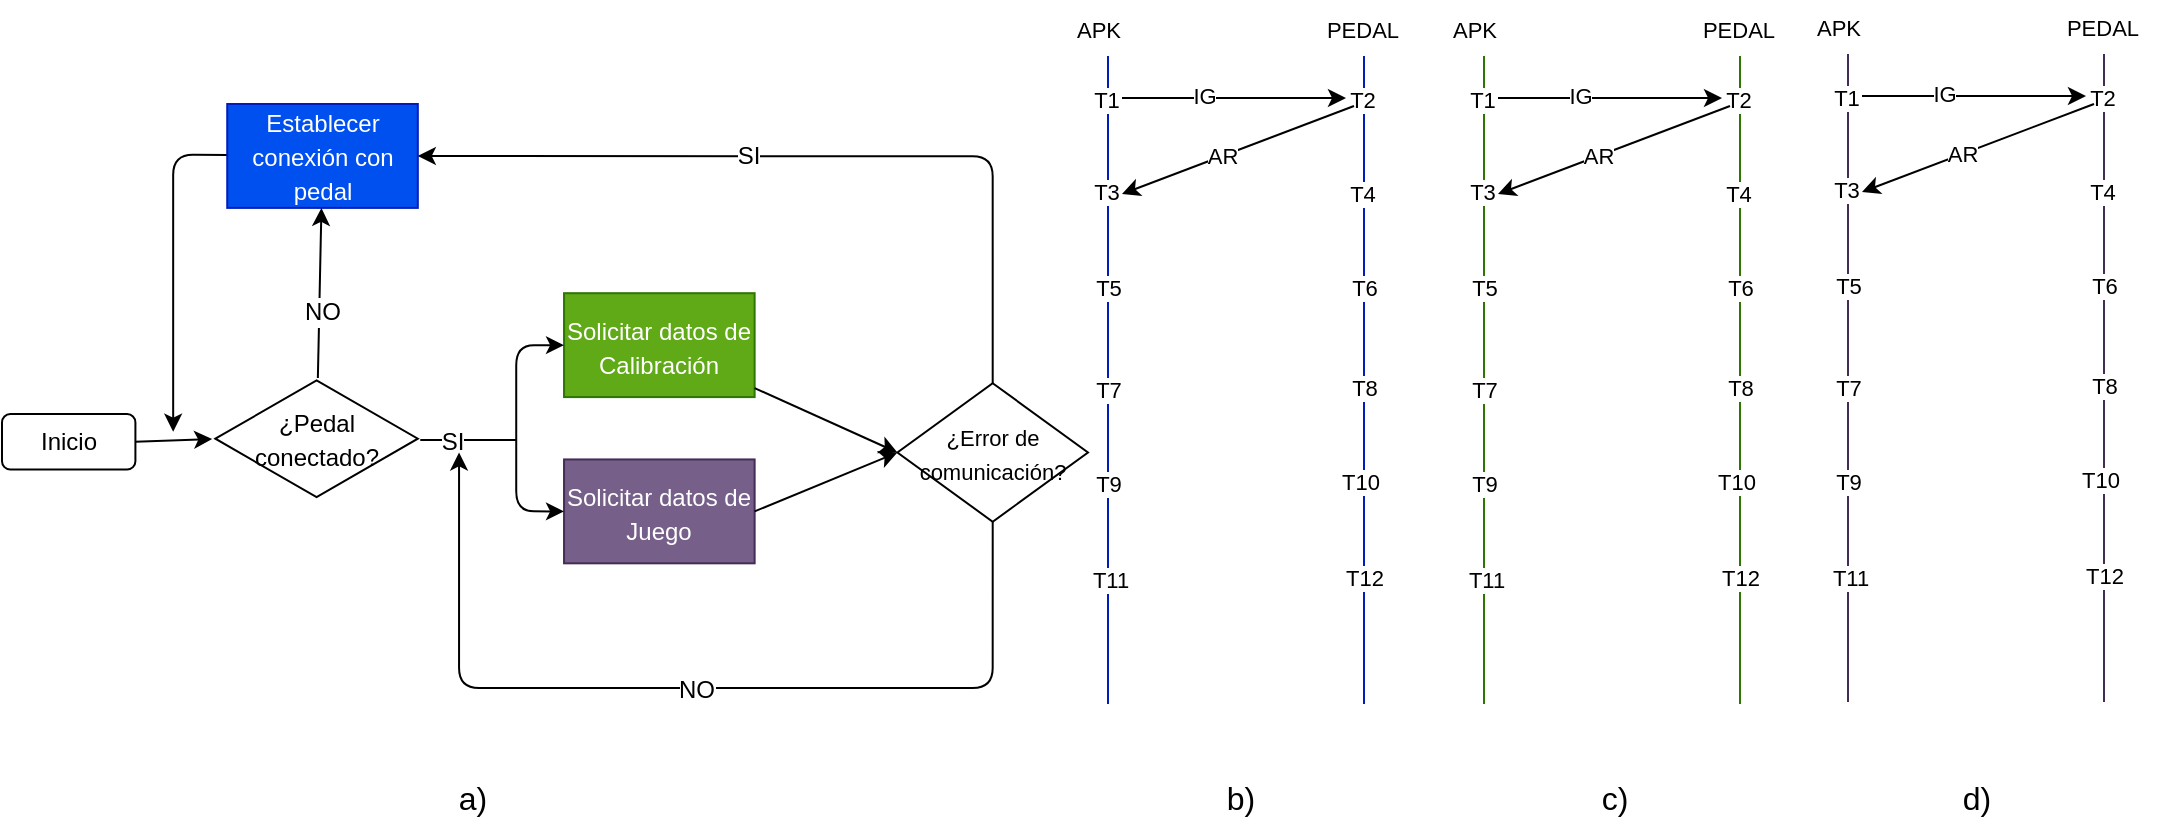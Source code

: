 <mxfile>
    <diagram id="wTpOdN2PF1R05swAv0fY" name="Page-1">
        <mxGraphModel dx="899" dy="649" grid="1" gridSize="4" guides="1" tooltips="1" connect="1" arrows="1" fold="1" page="1" pageScale="1" pageWidth="1100" pageHeight="850" math="0" shadow="0">
            <root>
                <mxCell id="0"/>
                <mxCell id="1" parent="0"/>
                <mxCell id="31" value="" style="group" vertex="1" connectable="0" parent="1">
                    <mxGeometry x="5" y="284" width="540" height="292" as="geometry"/>
                </mxCell>
                <mxCell id="2" value="&lt;font style=&quot;font-size: 12px;&quot;&gt;Inicio&lt;/font&gt;" style="rounded=1;whiteSpace=wrap;html=1;" parent="31" vertex="1">
                    <mxGeometry y="146.062" width="66.705" height="27.707" as="geometry"/>
                </mxCell>
                <mxCell id="30" value="" style="group" vertex="1" connectable="0" parent="31">
                    <mxGeometry x="85.587" y="-9" width="457.413" height="292.0" as="geometry"/>
                </mxCell>
                <mxCell id="6" value="&lt;font style=&quot;font-size: 12px;&quot;&gt;¿Pedal conectado?&lt;/font&gt;" style="html=1;whiteSpace=wrap;aspect=fixed;shape=isoRectangle;fontSize=14;" parent="30" vertex="1">
                    <mxGeometry x="21.105" y="137.001" width="101.218" height="60.737" as="geometry"/>
                </mxCell>
                <mxCell id="9" value="&lt;font style=&quot;font-size: 12px;&quot;&gt;Solicitar datos de Calibración&lt;/font&gt;" style="whiteSpace=wrap;html=1;fontSize=14;fillColor=#60a917;fontColor=#ffffff;strokeColor=#2D7600;" parent="30" vertex="1">
                    <mxGeometry x="195.433" y="94.593" width="95.293" height="51.95" as="geometry"/>
                </mxCell>
                <mxCell id="17" style="edgeStyle=none;html=1;fontSize=12;" parent="30" source="11" edge="1">
                    <mxGeometry relative="1" as="geometry">
                        <mxPoint y="163.856" as="targetPoint"/>
                        <Array as="points">
                            <mxPoint y="25.321"/>
                        </Array>
                    </mxGeometry>
                </mxCell>
                <mxCell id="11" value="&lt;font style=&quot;font-size: 12px;&quot;&gt;Establecer conexión con pedal&lt;/font&gt;" style="whiteSpace=wrap;html=1;fontSize=14;fillColor=#0050ef;fontColor=#ffffff;strokeColor=#001DBC;" parent="30" vertex="1">
                    <mxGeometry x="27.027" width="95.293" height="51.95" as="geometry"/>
                </mxCell>
                <mxCell id="12" value="" style="edgeStyle=none;html=1;fontSize=12;" parent="30" source="6" target="11" edge="1">
                    <mxGeometry relative="1" as="geometry"/>
                </mxCell>
                <mxCell id="13" value="NO" style="edgeLabel;html=1;align=center;verticalAlign=middle;resizable=0;points=[];fontSize=12;" parent="12" vertex="1" connectable="0">
                    <mxGeometry x="-0.208" y="-1" relative="1" as="geometry">
                        <mxPoint as="offset"/>
                    </mxGeometry>
                </mxCell>
                <mxCell id="18" value="&lt;font style=&quot;font-size: 12px;&quot;&gt;Solicitar datos de Juego&lt;/font&gt;" style="whiteSpace=wrap;html=1;fontSize=14;fillColor=#76608a;fontColor=#ffffff;strokeColor=#432D57;" parent="30" vertex="1">
                    <mxGeometry x="195.433" y="177.714" width="95.293" height="51.95" as="geometry"/>
                </mxCell>
                <mxCell id="19" value="" style="endArrow=classic;startArrow=classic;html=1;fontSize=12;entryX=0;entryY=0.5;entryDx=0;entryDy=0;exitX=0;exitY=0.5;exitDx=0;exitDy=0;" parent="30" source="9" target="18" edge="1">
                    <mxGeometry width="50" height="50" relative="1" as="geometry">
                        <mxPoint x="168.35" y="130.954" as="sourcePoint"/>
                        <mxPoint x="208.056" y="87.662" as="targetPoint"/>
                        <Array as="points">
                            <mxPoint x="171.527" y="120.564"/>
                            <mxPoint x="171.527" y="167.319"/>
                            <mxPoint x="171.527" y="203.684"/>
                        </Array>
                    </mxGeometry>
                </mxCell>
                <mxCell id="20" value="" style="endArrow=none;html=1;fontSize=12;exitX=1.012;exitY=0.51;exitDx=0;exitDy=0;exitPerimeter=0;" parent="30" source="6" edge="1">
                    <mxGeometry width="50" height="50" relative="1" as="geometry">
                        <mxPoint x="123.881" y="203.684" as="sourcePoint"/>
                        <mxPoint x="171.413" y="168" as="targetPoint"/>
                    </mxGeometry>
                </mxCell>
                <mxCell id="22" value="SI" style="edgeLabel;html=1;align=center;verticalAlign=middle;resizable=0;points=[];fontSize=12;" parent="20" vertex="1" connectable="0">
                    <mxGeometry x="-0.362" y="-1" relative="1" as="geometry">
                        <mxPoint as="offset"/>
                    </mxGeometry>
                </mxCell>
                <mxCell id="26" style="edgeStyle=none;html=1;exitX=0.5;exitY=0;exitDx=0;exitDy=0;entryX=1;entryY=0.5;entryDx=0;entryDy=0;fontSize=12;" parent="30" source="23" target="11" edge="1">
                    <mxGeometry relative="1" as="geometry">
                        <Array as="points">
                            <mxPoint x="409.759" y="26.187"/>
                        </Array>
                    </mxGeometry>
                </mxCell>
                <mxCell id="27" value="SI" style="edgeLabel;html=1;align=center;verticalAlign=middle;resizable=0;points=[];fontSize=12;" parent="26" vertex="1" connectable="0">
                    <mxGeometry x="0.173" relative="1" as="geometry">
                        <mxPoint x="-1" as="offset"/>
                    </mxGeometry>
                </mxCell>
                <mxCell id="28" style="edgeStyle=none;html=1;exitX=0.5;exitY=1;exitDx=0;exitDy=0;fontSize=12;" parent="30" source="23" edge="1">
                    <mxGeometry relative="1" as="geometry">
                        <mxPoint x="142.939" y="174.246" as="targetPoint"/>
                        <Array as="points">
                            <mxPoint x="409.759" y="292.0"/>
                            <mxPoint x="142.939" y="292.0"/>
                        </Array>
                    </mxGeometry>
                </mxCell>
                <mxCell id="29" value="NO" style="edgeLabel;html=1;align=center;verticalAlign=middle;resizable=0;points=[];fontSize=12;" parent="28" vertex="1" connectable="0">
                    <mxGeometry x="-0.01" y="1" relative="1" as="geometry">
                        <mxPoint as="offset"/>
                    </mxGeometry>
                </mxCell>
                <mxCell id="23" value="&lt;font style=&quot;font-size: 11px;&quot;&gt;¿Error de comunicación?&lt;/font&gt;" style="rhombus;whiteSpace=wrap;html=1;fontSize=14;" parent="30" vertex="1">
                    <mxGeometry x="362.12" y="139.612" width="95.293" height="69.267" as="geometry"/>
                </mxCell>
                <mxCell id="24" value="" style="edgeStyle=none;html=1;fontSize=12;entryX=0;entryY=0.5;entryDx=0;entryDy=0;" parent="30" source="9" target="23" edge="1">
                    <mxGeometry relative="1" as="geometry"/>
                </mxCell>
                <mxCell id="25" style="edgeStyle=none;html=1;exitX=1;exitY=0.5;exitDx=0;exitDy=0;entryX=0;entryY=0.5;entryDx=0;entryDy=0;fontSize=12;" parent="30" source="18" target="23" edge="1">
                    <mxGeometry relative="1" as="geometry"/>
                </mxCell>
                <mxCell id="4" style="edgeStyle=none;html=1;exitX=1;exitY=0.5;exitDx=0;exitDy=0;fontSize=14;entryX=-0.016;entryY=0.503;entryDx=0;entryDy=0;entryPerimeter=0;" parent="31" source="2" target="6" edge="1">
                    <mxGeometry relative="1" as="geometry">
                        <mxPoint x="-12.706" y="9.083" as="targetPoint"/>
                    </mxGeometry>
                </mxCell>
                <mxCell id="56" value="" style="group" vertex="1" connectable="0" parent="1">
                    <mxGeometry x="531" y="224" width="184" height="351" as="geometry"/>
                </mxCell>
                <mxCell id="36" value="" style="endArrow=none;html=1;fillColor=#0050ef;strokeColor=#001DBC;" edge="1" parent="56">
                    <mxGeometry width="50" height="50" relative="1" as="geometry">
                        <mxPoint x="27" y="351" as="sourcePoint"/>
                        <mxPoint x="27" y="27" as="targetPoint"/>
                    </mxGeometry>
                </mxCell>
                <mxCell id="40" value="T1" style="edgeLabel;html=1;align=center;verticalAlign=middle;resizable=0;points=[];fontSize=11;" vertex="1" connectable="0" parent="36">
                    <mxGeometry x="0.843" y="1" relative="1" as="geometry">
                        <mxPoint y="-4" as="offset"/>
                    </mxGeometry>
                </mxCell>
                <mxCell id="44" value="T3" style="edgeLabel;html=1;align=center;verticalAlign=middle;resizable=0;points=[];fontSize=11;" vertex="1" connectable="0" parent="36">
                    <mxGeometry x="0.583" y="1" relative="1" as="geometry">
                        <mxPoint as="offset"/>
                    </mxGeometry>
                </mxCell>
                <mxCell id="46" value="T5" style="edgeLabel;html=1;align=center;verticalAlign=middle;resizable=0;points=[];fontSize=11;" vertex="1" connectable="0" parent="36">
                    <mxGeometry x="0.286" relative="1" as="geometry">
                        <mxPoint as="offset"/>
                    </mxGeometry>
                </mxCell>
                <mxCell id="48" value="T7" style="edgeLabel;html=1;align=center;verticalAlign=middle;resizable=0;points=[];fontSize=11;" vertex="1" connectable="0" parent="36">
                    <mxGeometry x="-0.029" relative="1" as="geometry">
                        <mxPoint as="offset"/>
                    </mxGeometry>
                </mxCell>
                <mxCell id="50" value="T9" style="edgeLabel;html=1;align=center;verticalAlign=middle;resizable=0;points=[];fontSize=11;" vertex="1" connectable="0" parent="36">
                    <mxGeometry x="-0.318" relative="1" as="geometry">
                        <mxPoint as="offset"/>
                    </mxGeometry>
                </mxCell>
                <mxCell id="52" value="T11" style="edgeLabel;html=1;align=center;verticalAlign=middle;resizable=0;points=[];fontSize=11;" vertex="1" connectable="0" parent="36">
                    <mxGeometry x="-0.615" y="-1" relative="1" as="geometry">
                        <mxPoint as="offset"/>
                    </mxGeometry>
                </mxCell>
                <mxCell id="37" value="" style="endArrow=none;html=1;fillColor=#0050ef;strokeColor=#001DBC;" edge="1" parent="56">
                    <mxGeometry width="50" height="50" relative="1" as="geometry">
                        <mxPoint x="155" y="351" as="sourcePoint"/>
                        <mxPoint x="155" y="27" as="targetPoint"/>
                    </mxGeometry>
                </mxCell>
                <mxCell id="41" value="T2" style="edgeLabel;html=1;align=center;verticalAlign=middle;resizable=0;points=[];fontSize=11;" vertex="1" connectable="0" parent="37">
                    <mxGeometry x="0.843" y="1" relative="1" as="geometry">
                        <mxPoint y="-4" as="offset"/>
                    </mxGeometry>
                </mxCell>
                <mxCell id="45" value="T4" style="edgeLabel;html=1;align=center;verticalAlign=middle;resizable=0;points=[];fontSize=11;" vertex="1" connectable="0" parent="37">
                    <mxGeometry x="0.576" y="1" relative="1" as="geometry">
                        <mxPoint as="offset"/>
                    </mxGeometry>
                </mxCell>
                <mxCell id="47" value="T6" style="edgeLabel;html=1;align=center;verticalAlign=middle;resizable=0;points=[];fontSize=11;" vertex="1" connectable="0" parent="37">
                    <mxGeometry x="0.284" relative="1" as="geometry">
                        <mxPoint as="offset"/>
                    </mxGeometry>
                </mxCell>
                <mxCell id="49" value="T8" style="edgeLabel;html=1;align=center;verticalAlign=middle;resizable=0;points=[];fontSize=11;" vertex="1" connectable="0" parent="37">
                    <mxGeometry x="-0.023" relative="1" as="geometry">
                        <mxPoint as="offset"/>
                    </mxGeometry>
                </mxCell>
                <mxCell id="51" value="T10" style="edgeLabel;html=1;align=center;verticalAlign=middle;resizable=0;points=[];fontSize=11;" vertex="1" connectable="0" parent="37">
                    <mxGeometry x="-0.313" y="2" relative="1" as="geometry">
                        <mxPoint as="offset"/>
                    </mxGeometry>
                </mxCell>
                <mxCell id="53" value="T12" style="edgeLabel;html=1;align=center;verticalAlign=middle;resizable=0;points=[];fontSize=11;" vertex="1" connectable="0" parent="37">
                    <mxGeometry x="-0.612" relative="1" as="geometry">
                        <mxPoint as="offset"/>
                    </mxGeometry>
                </mxCell>
                <mxCell id="38" value="APK" style="text;html=1;align=center;verticalAlign=middle;resizable=0;points=[];autosize=1;strokeColor=none;fillColor=none;fontSize=11;" vertex="1" parent="56">
                    <mxGeometry width="44" height="28" as="geometry"/>
                </mxCell>
                <mxCell id="39" value="PEDAL" style="text;html=1;align=center;verticalAlign=middle;resizable=0;points=[];autosize=1;strokeColor=none;fillColor=none;fontSize=11;" vertex="1" parent="56">
                    <mxGeometry x="124" width="60" height="28" as="geometry"/>
                </mxCell>
                <mxCell id="42" value="" style="endArrow=classic;html=1;fontSize=11;" edge="1" parent="56">
                    <mxGeometry width="50" height="50" relative="1" as="geometry">
                        <mxPoint x="34" y="48" as="sourcePoint"/>
                        <mxPoint x="146" y="48" as="targetPoint"/>
                    </mxGeometry>
                </mxCell>
                <mxCell id="43" value="IG" style="edgeLabel;html=1;align=center;verticalAlign=middle;resizable=0;points=[];fontSize=11;" vertex="1" connectable="0" parent="42">
                    <mxGeometry x="-0.264" y="1" relative="1" as="geometry">
                        <mxPoint as="offset"/>
                    </mxGeometry>
                </mxCell>
                <mxCell id="54" value="" style="endArrow=classic;html=1;fontSize=11;" edge="1" parent="56">
                    <mxGeometry width="50" height="50" relative="1" as="geometry">
                        <mxPoint x="150" y="52" as="sourcePoint"/>
                        <mxPoint x="34" y="96" as="targetPoint"/>
                    </mxGeometry>
                </mxCell>
                <mxCell id="55" value="AR" style="edgeLabel;html=1;align=center;verticalAlign=middle;resizable=0;points=[];fontSize=11;" vertex="1" connectable="0" parent="54">
                    <mxGeometry x="0.14" relative="1" as="geometry">
                        <mxPoint as="offset"/>
                    </mxGeometry>
                </mxCell>
                <mxCell id="57" value="" style="group" vertex="1" connectable="0" parent="1">
                    <mxGeometry x="719" y="224" width="184" height="351" as="geometry"/>
                </mxCell>
                <mxCell id="58" value="" style="endArrow=none;html=1;fillColor=#60a917;strokeColor=#2D7600;" edge="1" parent="57">
                    <mxGeometry width="50" height="50" relative="1" as="geometry">
                        <mxPoint x="27" y="351" as="sourcePoint"/>
                        <mxPoint x="27" y="27" as="targetPoint"/>
                    </mxGeometry>
                </mxCell>
                <mxCell id="59" value="T1" style="edgeLabel;html=1;align=center;verticalAlign=middle;resizable=0;points=[];fontSize=11;" vertex="1" connectable="0" parent="58">
                    <mxGeometry x="0.843" y="1" relative="1" as="geometry">
                        <mxPoint y="-4" as="offset"/>
                    </mxGeometry>
                </mxCell>
                <mxCell id="60" value="T3" style="edgeLabel;html=1;align=center;verticalAlign=middle;resizable=0;points=[];fontSize=11;" vertex="1" connectable="0" parent="58">
                    <mxGeometry x="0.583" y="1" relative="1" as="geometry">
                        <mxPoint as="offset"/>
                    </mxGeometry>
                </mxCell>
                <mxCell id="61" value="T5" style="edgeLabel;html=1;align=center;verticalAlign=middle;resizable=0;points=[];fontSize=11;" vertex="1" connectable="0" parent="58">
                    <mxGeometry x="0.286" relative="1" as="geometry">
                        <mxPoint as="offset"/>
                    </mxGeometry>
                </mxCell>
                <mxCell id="62" value="T7" style="edgeLabel;html=1;align=center;verticalAlign=middle;resizable=0;points=[];fontSize=11;" vertex="1" connectable="0" parent="58">
                    <mxGeometry x="-0.029" relative="1" as="geometry">
                        <mxPoint as="offset"/>
                    </mxGeometry>
                </mxCell>
                <mxCell id="63" value="T9" style="edgeLabel;html=1;align=center;verticalAlign=middle;resizable=0;points=[];fontSize=11;" vertex="1" connectable="0" parent="58">
                    <mxGeometry x="-0.318" relative="1" as="geometry">
                        <mxPoint as="offset"/>
                    </mxGeometry>
                </mxCell>
                <mxCell id="64" value="T11" style="edgeLabel;html=1;align=center;verticalAlign=middle;resizable=0;points=[];fontSize=11;" vertex="1" connectable="0" parent="58">
                    <mxGeometry x="-0.615" y="-1" relative="1" as="geometry">
                        <mxPoint as="offset"/>
                    </mxGeometry>
                </mxCell>
                <mxCell id="65" value="" style="endArrow=none;html=1;fillColor=#60a917;strokeColor=#2D7600;" edge="1" parent="57">
                    <mxGeometry width="50" height="50" relative="1" as="geometry">
                        <mxPoint x="155" y="351" as="sourcePoint"/>
                        <mxPoint x="155" y="27" as="targetPoint"/>
                    </mxGeometry>
                </mxCell>
                <mxCell id="66" value="T2" style="edgeLabel;html=1;align=center;verticalAlign=middle;resizable=0;points=[];fontSize=11;" vertex="1" connectable="0" parent="65">
                    <mxGeometry x="0.843" y="1" relative="1" as="geometry">
                        <mxPoint y="-4" as="offset"/>
                    </mxGeometry>
                </mxCell>
                <mxCell id="67" value="T4" style="edgeLabel;html=1;align=center;verticalAlign=middle;resizable=0;points=[];fontSize=11;" vertex="1" connectable="0" parent="65">
                    <mxGeometry x="0.576" y="1" relative="1" as="geometry">
                        <mxPoint as="offset"/>
                    </mxGeometry>
                </mxCell>
                <mxCell id="68" value="T6" style="edgeLabel;html=1;align=center;verticalAlign=middle;resizable=0;points=[];fontSize=11;" vertex="1" connectable="0" parent="65">
                    <mxGeometry x="0.284" relative="1" as="geometry">
                        <mxPoint as="offset"/>
                    </mxGeometry>
                </mxCell>
                <mxCell id="69" value="T8" style="edgeLabel;html=1;align=center;verticalAlign=middle;resizable=0;points=[];fontSize=11;" vertex="1" connectable="0" parent="65">
                    <mxGeometry x="-0.023" relative="1" as="geometry">
                        <mxPoint as="offset"/>
                    </mxGeometry>
                </mxCell>
                <mxCell id="70" value="T10" style="edgeLabel;html=1;align=center;verticalAlign=middle;resizable=0;points=[];fontSize=11;" vertex="1" connectable="0" parent="65">
                    <mxGeometry x="-0.313" y="2" relative="1" as="geometry">
                        <mxPoint as="offset"/>
                    </mxGeometry>
                </mxCell>
                <mxCell id="71" value="T12" style="edgeLabel;html=1;align=center;verticalAlign=middle;resizable=0;points=[];fontSize=11;" vertex="1" connectable="0" parent="65">
                    <mxGeometry x="-0.612" relative="1" as="geometry">
                        <mxPoint as="offset"/>
                    </mxGeometry>
                </mxCell>
                <mxCell id="72" value="APK" style="text;html=1;align=center;verticalAlign=middle;resizable=0;points=[];autosize=1;strokeColor=none;fillColor=none;fontSize=11;" vertex="1" parent="57">
                    <mxGeometry width="44" height="28" as="geometry"/>
                </mxCell>
                <mxCell id="73" value="PEDAL" style="text;html=1;align=center;verticalAlign=middle;resizable=0;points=[];autosize=1;strokeColor=none;fillColor=none;fontSize=11;" vertex="1" parent="57">
                    <mxGeometry x="124" width="60" height="28" as="geometry"/>
                </mxCell>
                <mxCell id="74" value="" style="endArrow=classic;html=1;fontSize=11;" edge="1" parent="57">
                    <mxGeometry width="50" height="50" relative="1" as="geometry">
                        <mxPoint x="34" y="48" as="sourcePoint"/>
                        <mxPoint x="146" y="48" as="targetPoint"/>
                    </mxGeometry>
                </mxCell>
                <mxCell id="75" value="IG" style="edgeLabel;html=1;align=center;verticalAlign=middle;resizable=0;points=[];fontSize=11;" vertex="1" connectable="0" parent="74">
                    <mxGeometry x="-0.264" y="1" relative="1" as="geometry">
                        <mxPoint as="offset"/>
                    </mxGeometry>
                </mxCell>
                <mxCell id="76" value="" style="endArrow=classic;html=1;fontSize=11;" edge="1" parent="57">
                    <mxGeometry width="50" height="50" relative="1" as="geometry">
                        <mxPoint x="150" y="52" as="sourcePoint"/>
                        <mxPoint x="34" y="96" as="targetPoint"/>
                    </mxGeometry>
                </mxCell>
                <mxCell id="77" value="AR" style="edgeLabel;html=1;align=center;verticalAlign=middle;resizable=0;points=[];fontSize=11;" vertex="1" connectable="0" parent="76">
                    <mxGeometry x="0.14" relative="1" as="geometry">
                        <mxPoint as="offset"/>
                    </mxGeometry>
                </mxCell>
                <mxCell id="78" value="" style="group" vertex="1" connectable="0" parent="1">
                    <mxGeometry x="901" y="223" width="184" height="351" as="geometry"/>
                </mxCell>
                <mxCell id="79" value="" style="endArrow=none;html=1;fillColor=#76608a;strokeColor=#432D57;" edge="1" parent="78">
                    <mxGeometry width="50" height="50" relative="1" as="geometry">
                        <mxPoint x="27" y="351" as="sourcePoint"/>
                        <mxPoint x="27" y="27" as="targetPoint"/>
                    </mxGeometry>
                </mxCell>
                <mxCell id="80" value="T1" style="edgeLabel;html=1;align=center;verticalAlign=middle;resizable=0;points=[];fontSize=11;" vertex="1" connectable="0" parent="79">
                    <mxGeometry x="0.843" y="1" relative="1" as="geometry">
                        <mxPoint y="-4" as="offset"/>
                    </mxGeometry>
                </mxCell>
                <mxCell id="81" value="T3" style="edgeLabel;html=1;align=center;verticalAlign=middle;resizable=0;points=[];fontSize=11;" vertex="1" connectable="0" parent="79">
                    <mxGeometry x="0.583" y="1" relative="1" as="geometry">
                        <mxPoint as="offset"/>
                    </mxGeometry>
                </mxCell>
                <mxCell id="82" value="T5" style="edgeLabel;html=1;align=center;verticalAlign=middle;resizable=0;points=[];fontSize=11;" vertex="1" connectable="0" parent="79">
                    <mxGeometry x="0.286" relative="1" as="geometry">
                        <mxPoint as="offset"/>
                    </mxGeometry>
                </mxCell>
                <mxCell id="83" value="T7" style="edgeLabel;html=1;align=center;verticalAlign=middle;resizable=0;points=[];fontSize=11;" vertex="1" connectable="0" parent="79">
                    <mxGeometry x="-0.029" relative="1" as="geometry">
                        <mxPoint as="offset"/>
                    </mxGeometry>
                </mxCell>
                <mxCell id="84" value="T9" style="edgeLabel;html=1;align=center;verticalAlign=middle;resizable=0;points=[];fontSize=11;" vertex="1" connectable="0" parent="79">
                    <mxGeometry x="-0.318" relative="1" as="geometry">
                        <mxPoint as="offset"/>
                    </mxGeometry>
                </mxCell>
                <mxCell id="85" value="T11" style="edgeLabel;html=1;align=center;verticalAlign=middle;resizable=0;points=[];fontSize=11;" vertex="1" connectable="0" parent="79">
                    <mxGeometry x="-0.615" y="-1" relative="1" as="geometry">
                        <mxPoint as="offset"/>
                    </mxGeometry>
                </mxCell>
                <mxCell id="86" value="" style="endArrow=none;html=1;fillColor=#76608a;strokeColor=#432D57;" edge="1" parent="78">
                    <mxGeometry width="50" height="50" relative="1" as="geometry">
                        <mxPoint x="155" y="351" as="sourcePoint"/>
                        <mxPoint x="155" y="27" as="targetPoint"/>
                    </mxGeometry>
                </mxCell>
                <mxCell id="87" value="T2" style="edgeLabel;html=1;align=center;verticalAlign=middle;resizable=0;points=[];fontSize=11;" vertex="1" connectable="0" parent="86">
                    <mxGeometry x="0.843" y="1" relative="1" as="geometry">
                        <mxPoint y="-4" as="offset"/>
                    </mxGeometry>
                </mxCell>
                <mxCell id="88" value="T4" style="edgeLabel;html=1;align=center;verticalAlign=middle;resizable=0;points=[];fontSize=11;" vertex="1" connectable="0" parent="86">
                    <mxGeometry x="0.576" y="1" relative="1" as="geometry">
                        <mxPoint as="offset"/>
                    </mxGeometry>
                </mxCell>
                <mxCell id="89" value="T6" style="edgeLabel;html=1;align=center;verticalAlign=middle;resizable=0;points=[];fontSize=11;" vertex="1" connectable="0" parent="86">
                    <mxGeometry x="0.284" relative="1" as="geometry">
                        <mxPoint as="offset"/>
                    </mxGeometry>
                </mxCell>
                <mxCell id="90" value="T8" style="edgeLabel;html=1;align=center;verticalAlign=middle;resizable=0;points=[];fontSize=11;" vertex="1" connectable="0" parent="86">
                    <mxGeometry x="-0.023" relative="1" as="geometry">
                        <mxPoint as="offset"/>
                    </mxGeometry>
                </mxCell>
                <mxCell id="91" value="T10" style="edgeLabel;html=1;align=center;verticalAlign=middle;resizable=0;points=[];fontSize=11;" vertex="1" connectable="0" parent="86">
                    <mxGeometry x="-0.313" y="2" relative="1" as="geometry">
                        <mxPoint as="offset"/>
                    </mxGeometry>
                </mxCell>
                <mxCell id="92" value="T12" style="edgeLabel;html=1;align=center;verticalAlign=middle;resizable=0;points=[];fontSize=11;" vertex="1" connectable="0" parent="86">
                    <mxGeometry x="-0.612" relative="1" as="geometry">
                        <mxPoint as="offset"/>
                    </mxGeometry>
                </mxCell>
                <mxCell id="93" value="APK" style="text;html=1;align=center;verticalAlign=middle;resizable=0;points=[];autosize=1;strokeColor=none;fillColor=none;fontSize=11;" vertex="1" parent="78">
                    <mxGeometry width="44" height="28" as="geometry"/>
                </mxCell>
                <mxCell id="94" value="PEDAL" style="text;html=1;align=center;verticalAlign=middle;resizable=0;points=[];autosize=1;strokeColor=none;fillColor=none;fontSize=11;" vertex="1" parent="78">
                    <mxGeometry x="124" width="60" height="28" as="geometry"/>
                </mxCell>
                <mxCell id="95" value="" style="endArrow=classic;html=1;fontSize=11;" edge="1" parent="78">
                    <mxGeometry width="50" height="50" relative="1" as="geometry">
                        <mxPoint x="34" y="48" as="sourcePoint"/>
                        <mxPoint x="146" y="48" as="targetPoint"/>
                    </mxGeometry>
                </mxCell>
                <mxCell id="96" value="IG" style="edgeLabel;html=1;align=center;verticalAlign=middle;resizable=0;points=[];fontSize=11;" vertex="1" connectable="0" parent="95">
                    <mxGeometry x="-0.264" y="1" relative="1" as="geometry">
                        <mxPoint as="offset"/>
                    </mxGeometry>
                </mxCell>
                <mxCell id="97" value="" style="endArrow=classic;html=1;fontSize=11;" edge="1" parent="78">
                    <mxGeometry width="50" height="50" relative="1" as="geometry">
                        <mxPoint x="150" y="52" as="sourcePoint"/>
                        <mxPoint x="34" y="96" as="targetPoint"/>
                    </mxGeometry>
                </mxCell>
                <mxCell id="98" value="AR" style="edgeLabel;html=1;align=center;verticalAlign=middle;resizable=0;points=[];fontSize=11;" vertex="1" connectable="0" parent="97">
                    <mxGeometry x="0.14" relative="1" as="geometry">
                        <mxPoint as="offset"/>
                    </mxGeometry>
                </mxCell>
                <mxCell id="99" value="&lt;font style=&quot;font-size: 16px;&quot;&gt;a)&lt;/font&gt;" style="text;html=1;align=center;verticalAlign=middle;resizable=0;points=[];autosize=1;strokeColor=none;fillColor=none;fontSize=11;" vertex="1" parent="1">
                    <mxGeometry x="222" y="606" width="36" height="32" as="geometry"/>
                </mxCell>
                <mxCell id="100" value="&lt;font style=&quot;font-size: 16px;&quot;&gt;c)&lt;/font&gt;" style="text;html=1;align=center;verticalAlign=middle;resizable=0;points=[];autosize=1;strokeColor=none;fillColor=none;fontSize=11;" vertex="1" parent="1">
                    <mxGeometry x="793" y="606" width="36" height="32" as="geometry"/>
                </mxCell>
                <mxCell id="101" value="&lt;font style=&quot;font-size: 16px;&quot;&gt;b)&lt;/font&gt;" style="text;html=1;align=center;verticalAlign=middle;resizable=0;points=[];autosize=1;strokeColor=none;fillColor=none;fontSize=11;" vertex="1" parent="1">
                    <mxGeometry x="606" y="606" width="36" height="32" as="geometry"/>
                </mxCell>
                <mxCell id="102" value="&lt;font style=&quot;font-size: 16px;&quot;&gt;d)&lt;/font&gt;" style="text;html=1;align=center;verticalAlign=middle;resizable=0;points=[];autosize=1;strokeColor=none;fillColor=none;fontSize=11;" vertex="1" parent="1">
                    <mxGeometry x="974" y="606" width="36" height="32" as="geometry"/>
                </mxCell>
            </root>
        </mxGraphModel>
    </diagram>
</mxfile>
